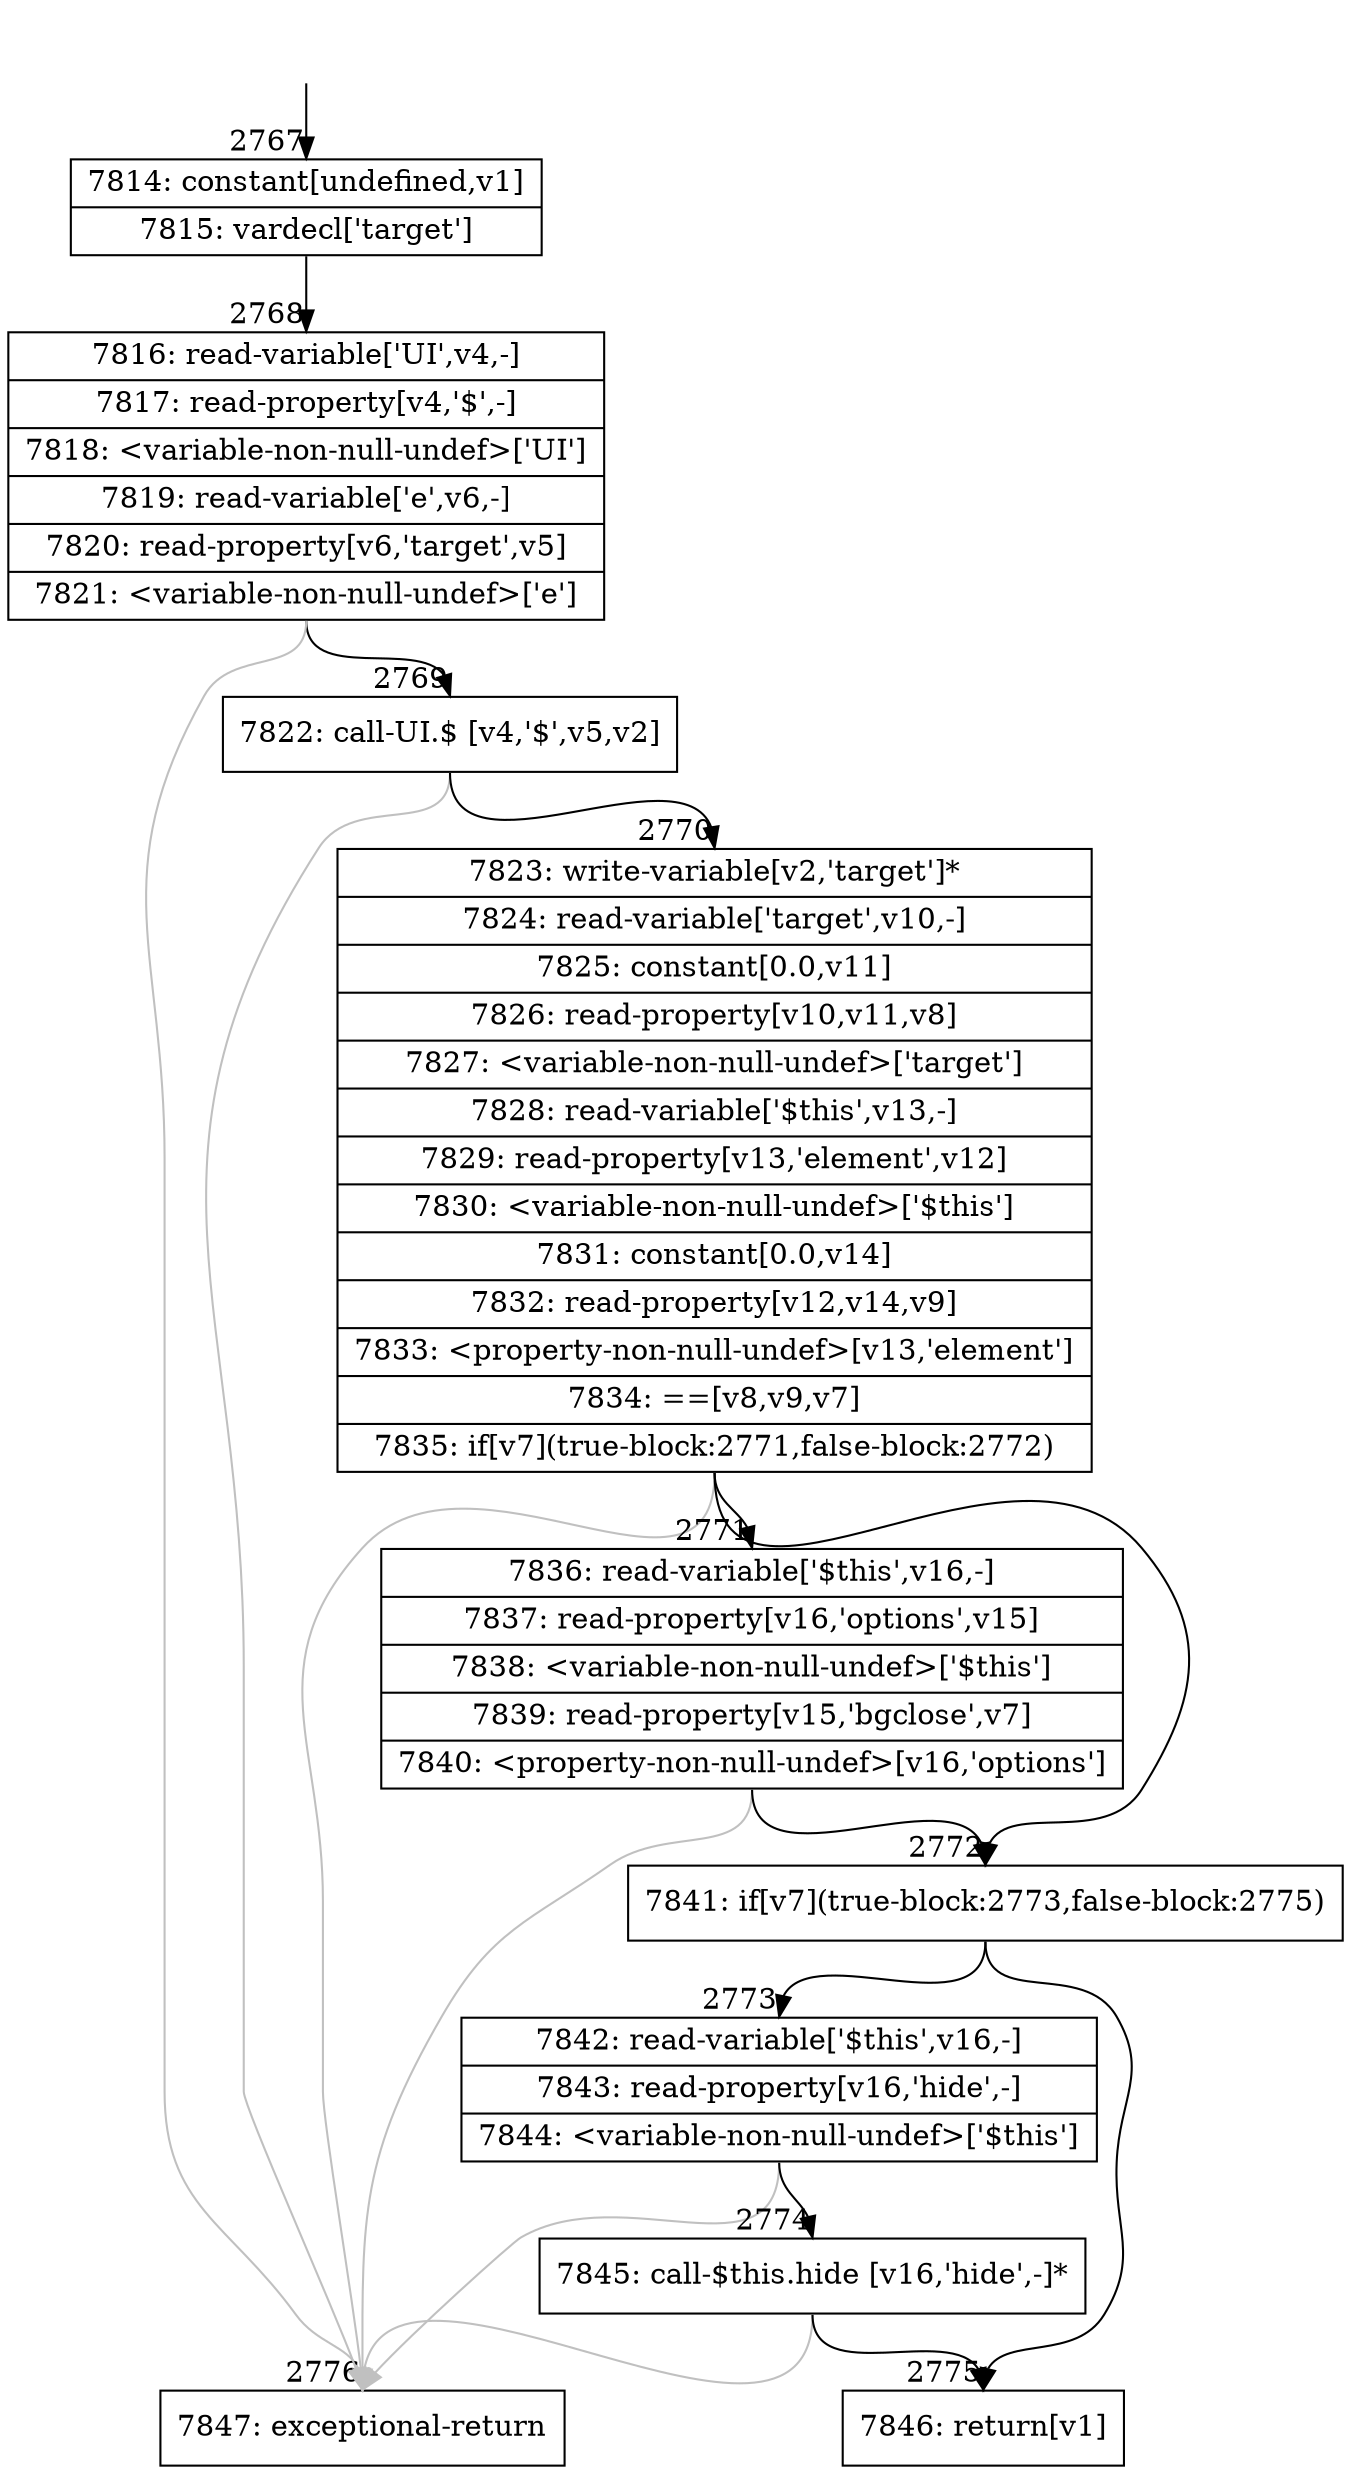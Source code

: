 digraph {
rankdir="TD"
BB_entry216[shape=none,label=""];
BB_entry216 -> BB2767 [tailport=s, headport=n, headlabel="    2767"]
BB2767 [shape=record label="{7814: constant[undefined,v1]|7815: vardecl['target']}" ] 
BB2767 -> BB2768 [tailport=s, headport=n, headlabel="      2768"]
BB2768 [shape=record label="{7816: read-variable['UI',v4,-]|7817: read-property[v4,'$',-]|7818: \<variable-non-null-undef\>['UI']|7819: read-variable['e',v6,-]|7820: read-property[v6,'target',v5]|7821: \<variable-non-null-undef\>['e']}" ] 
BB2768 -> BB2769 [tailport=s, headport=n, headlabel="      2769"]
BB2768 -> BB2776 [tailport=s, headport=n, color=gray, headlabel="      2776"]
BB2769 [shape=record label="{7822: call-UI.$ [v4,'$',v5,v2]}" ] 
BB2769 -> BB2770 [tailport=s, headport=n, headlabel="      2770"]
BB2769 -> BB2776 [tailport=s, headport=n, color=gray]
BB2770 [shape=record label="{7823: write-variable[v2,'target']*|7824: read-variable['target',v10,-]|7825: constant[0.0,v11]|7826: read-property[v10,v11,v8]|7827: \<variable-non-null-undef\>['target']|7828: read-variable['$this',v13,-]|7829: read-property[v13,'element',v12]|7830: \<variable-non-null-undef\>['$this']|7831: constant[0.0,v14]|7832: read-property[v12,v14,v9]|7833: \<property-non-null-undef\>[v13,'element']|7834: ==[v8,v9,v7]|7835: if[v7](true-block:2771,false-block:2772)}" ] 
BB2770 -> BB2772 [tailport=s, headport=n, headlabel="      2772"]
BB2770 -> BB2771 [tailport=s, headport=n, headlabel="      2771"]
BB2770 -> BB2776 [tailport=s, headport=n, color=gray]
BB2771 [shape=record label="{7836: read-variable['$this',v16,-]|7837: read-property[v16,'options',v15]|7838: \<variable-non-null-undef\>['$this']|7839: read-property[v15,'bgclose',v7]|7840: \<property-non-null-undef\>[v16,'options']}" ] 
BB2771 -> BB2772 [tailport=s, headport=n]
BB2771 -> BB2776 [tailport=s, headport=n, color=gray]
BB2772 [shape=record label="{7841: if[v7](true-block:2773,false-block:2775)}" ] 
BB2772 -> BB2773 [tailport=s, headport=n, headlabel="      2773"]
BB2772 -> BB2775 [tailport=s, headport=n, headlabel="      2775"]
BB2773 [shape=record label="{7842: read-variable['$this',v16,-]|7843: read-property[v16,'hide',-]|7844: \<variable-non-null-undef\>['$this']}" ] 
BB2773 -> BB2774 [tailport=s, headport=n, headlabel="      2774"]
BB2773 -> BB2776 [tailport=s, headport=n, color=gray]
BB2774 [shape=record label="{7845: call-$this.hide [v16,'hide',-]*}" ] 
BB2774 -> BB2775 [tailport=s, headport=n]
BB2774 -> BB2776 [tailport=s, headport=n, color=gray]
BB2775 [shape=record label="{7846: return[v1]}" ] 
BB2776 [shape=record label="{7847: exceptional-return}" ] 
//#$~ 2164
}
